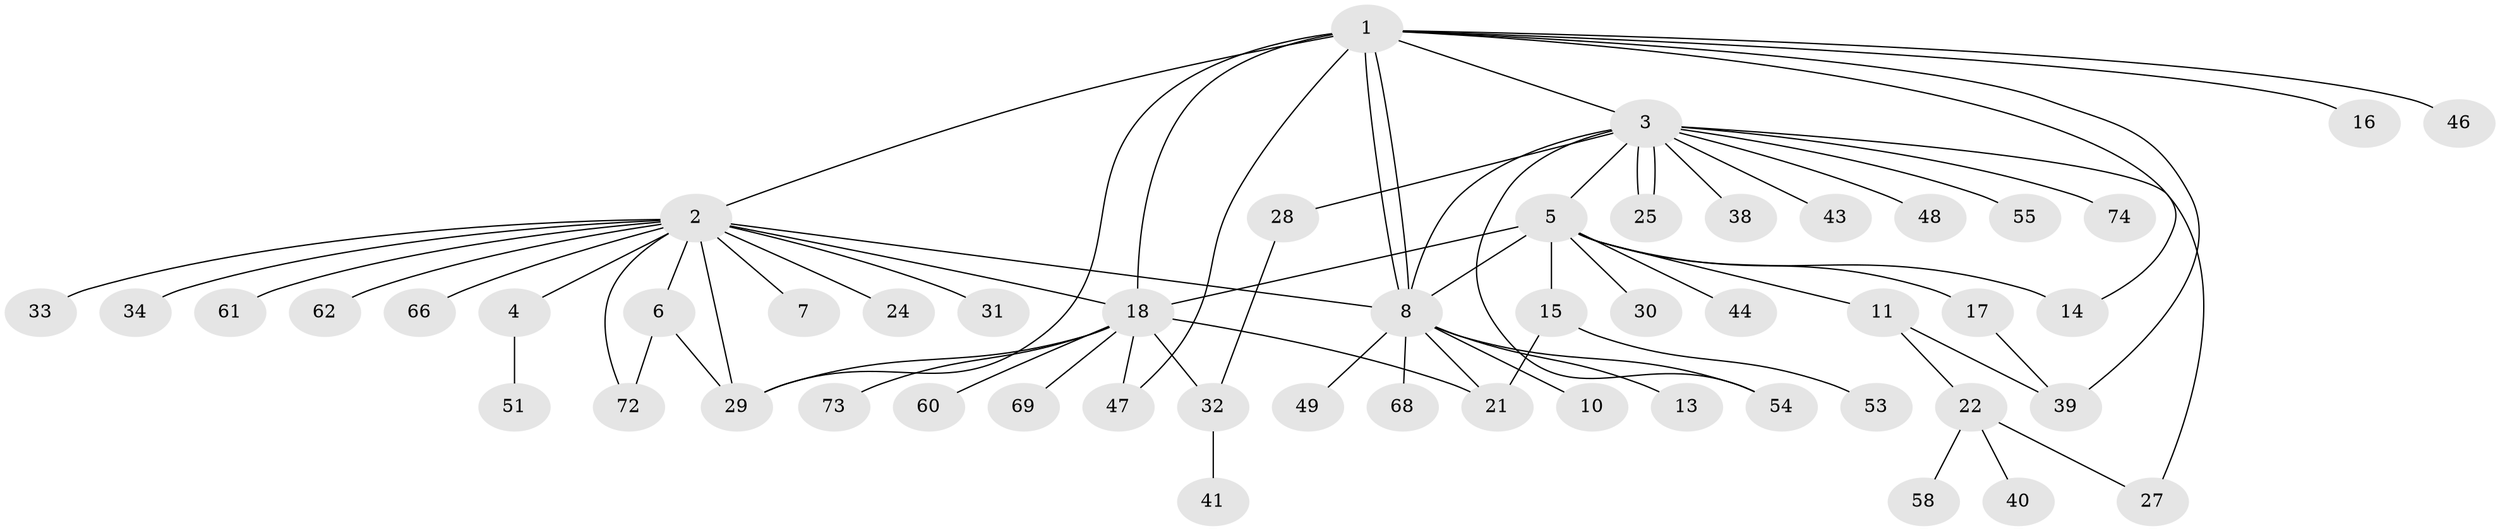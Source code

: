 // Generated by graph-tools (version 1.1) at 2025/23/03/03/25 07:23:54]
// undirected, 52 vertices, 71 edges
graph export_dot {
graph [start="1"]
  node [color=gray90,style=filled];
  1 [super="+20"];
  2 [super="+19"];
  3 [super="+42"];
  4 [super="+23"];
  5 [super="+9"];
  6 [super="+12"];
  7;
  8 [super="+70"];
  10 [super="+52"];
  11 [super="+26"];
  13;
  14 [super="+45"];
  15 [super="+75"];
  16;
  17 [super="+67"];
  18 [super="+37"];
  21 [super="+63"];
  22 [super="+57"];
  24;
  25 [super="+65"];
  27 [super="+36"];
  28;
  29 [super="+35"];
  30;
  31 [super="+56"];
  32 [super="+71"];
  33;
  34;
  38 [super="+50"];
  39 [super="+59"];
  40;
  41;
  43;
  44;
  46 [super="+64"];
  47;
  48;
  49;
  51;
  53;
  54;
  55;
  58;
  60;
  61;
  62;
  66;
  68;
  69;
  72;
  73;
  74;
  1 -- 2;
  1 -- 3;
  1 -- 8;
  1 -- 8;
  1 -- 14;
  1 -- 16;
  1 -- 39;
  1 -- 46;
  1 -- 47;
  1 -- 18;
  1 -- 29;
  2 -- 4;
  2 -- 6;
  2 -- 7;
  2 -- 8;
  2 -- 18 [weight=2];
  2 -- 24;
  2 -- 33;
  2 -- 61;
  2 -- 62;
  2 -- 66;
  2 -- 72;
  2 -- 34;
  2 -- 29;
  2 -- 31;
  3 -- 5;
  3 -- 8;
  3 -- 25;
  3 -- 25;
  3 -- 28;
  3 -- 38;
  3 -- 43;
  3 -- 48;
  3 -- 54;
  3 -- 55;
  3 -- 74;
  3 -- 27;
  4 -- 51;
  5 -- 8;
  5 -- 11;
  5 -- 14 [weight=2];
  5 -- 15;
  5 -- 17;
  5 -- 30;
  5 -- 18;
  5 -- 44;
  6 -- 29;
  6 -- 72;
  8 -- 10;
  8 -- 13;
  8 -- 49;
  8 -- 54;
  8 -- 68;
  8 -- 21;
  11 -- 22;
  11 -- 39;
  15 -- 21;
  15 -- 53;
  17 -- 39;
  18 -- 69;
  18 -- 73;
  18 -- 60;
  18 -- 29;
  18 -- 47;
  18 -- 32;
  18 -- 21;
  22 -- 27;
  22 -- 40;
  22 -- 58;
  28 -- 32;
  32 -- 41;
}
